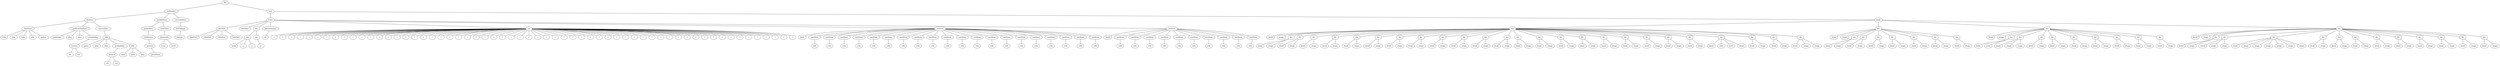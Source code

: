 graph Tree {
	"t0" [label = "TEI"];
	"t1" [label = "teiHeader"];
	"t2" [label = "fileDesc"];
	"t3" [label = "titleStmt"];
	"t4" [label = "title"];
	"t5" [label = "title"];
	"t6" [label = "title"];
	"t7" [label = "title"];
	"t8" [label = "author"];
	"t9" [label = "publicationStmt"];
	"t10" [label = "publisher"];
	"t11" [label = "idno"];
	"t12" [label = "idno"];
	"t13" [label = "availability"];
	"t14" [label = "licence"];
	"t15" [label = "ab"];
	"t16" [label = "ref"];
	"t17" [label = "sourceDesc"];
	"t18" [label = "bibl"];
	"t19" [label = "name"];
	"t20" [label = "idno"];
	"t21" [label = "idno"];
	"t22" [label = "availability"];
	"t23" [label = "licence"];
	"t24" [label = "ab"];
	"t25" [label = "ref"];
	"t26" [label = "bibl"];
	"t27" [label = "date"];
	"t28" [label = "date"];
	"t29" [label = "idno"];
	"t30" [label = "profileDesc"];
	"t31" [label = "particDesc"];
	"t32" [label = "listPerson"];
	"t33" [label = "person"];
	"t34" [label = "persName"];
	"t35" [label = "textClass"];
	"t36" [label = "keywords"];
	"t37" [label = "term"];
	"t38" [label = "term"];
	"t39" [label = "revisionDesc"];
	"t40" [label = "listChange"];
	"t41" [label = "change"];
	"t42" [label = "text"];
	"t43" [label = "front"];
	"t44" [label = "docTitle"];
	"t45" [label = "titlePart"];
	"t46" [label = "titlePart"];
	"t47" [label = "titlePart"];
	"t48" [label = "titlePart"];
	"t49" [label = "docDate"];
	"t50" [label = "div"];
	"t51" [label = "div"];
	"t52" [label = "head"];
	"t53" [label = "p"];
	"t54" [label = "p"];
	"t55" [label = "div"];
	"t56" [label = "p"];
	"t57" [label = "performance"];
	"t58" [label = "ab"];
	"t59" [label = "div"];
	"t60" [label = "l"];
	"t61" [label = "l"];
	"t62" [label = "l"];
	"t63" [label = "l"];
	"t64" [label = "l"];
	"t65" [label = "l"];
	"t66" [label = "l"];
	"t67" [label = "l"];
	"t68" [label = "l"];
	"t69" [label = "l"];
	"t70" [label = "l"];
	"t71" [label = "l"];
	"t72" [label = "l"];
	"t73" [label = "l"];
	"t74" [label = "l"];
	"t75" [label = "l"];
	"t76" [label = "l"];
	"t77" [label = "l"];
	"t78" [label = "l"];
	"t79" [label = "l"];
	"t80" [label = "l"];
	"t81" [label = "l"];
	"t82" [label = "l"];
	"t83" [label = "l"];
	"t84" [label = "l"];
	"t85" [label = "l"];
	"t86" [label = "l"];
	"t87" [label = "l"];
	"t88" [label = "l"];
	"t89" [label = "l"];
	"t90" [label = "l"];
	"t91" [label = "l"];
	"t92" [label = "l"];
	"t93" [label = "l"];
	"t94" [label = "l"];
	"t95" [label = "l"];
	"t96" [label = "l"];
	"t97" [label = "l"];
	"t98" [label = "l"];
	"t99" [label = "l"];
	"t100" [label = "l"];
	"t101" [label = "l"];
	"t102" [label = "l"];
	"t103" [label = "l"];
	"t104" [label = "l"];
	"t105" [label = "l"];
	"t106" [label = "l"];
	"t107" [label = "l"];
	"t108" [label = "l"];
	"t109" [label = "l"];
	"t110" [label = "l"];
	"t111" [label = "l"];
	"t112" [label = "l"];
	"t113" [label = "l"];
	"t114" [label = "l"];
	"t115" [label = "l"];
	"t116" [label = "l"];
	"t117" [label = "l"];
	"t118" [label = "l"];
	"t119" [label = "l"];
	"t120" [label = "castList"];
	"t121" [label = "head"];
	"t122" [label = "castItem"];
	"t123" [label = "role"];
	"t124" [label = "castItem"];
	"t125" [label = "role"];
	"t126" [label = "castItem"];
	"t127" [label = "role"];
	"t128" [label = "castItem"];
	"t129" [label = "role"];
	"t130" [label = "castItem"];
	"t131" [label = "role"];
	"t132" [label = "castItem"];
	"t133" [label = "role"];
	"t134" [label = "castItem"];
	"t135" [label = "role"];
	"t136" [label = "castItem"];
	"t137" [label = "role"];
	"t138" [label = "castItem"];
	"t139" [label = "role"];
	"t140" [label = "castItem"];
	"t141" [label = "role"];
	"t142" [label = "castItem"];
	"t143" [label = "role"];
	"t144" [label = "castItem"];
	"t145" [label = "role"];
	"t146" [label = "castItem"];
	"t147" [label = "role"];
	"t148" [label = "castItem"];
	"t149" [label = "role"];
	"t150" [label = "castItem"];
	"t151" [label = "role"];
	"t152" [label = "castItem"];
	"t153" [label = "role"];
	"t154" [label = "castItem"];
	"t155" [label = "role"];
	"t156" [label = "castItem"];
	"t157" [label = "role"];
	"t158" [label = "castItem"];
	"t159" [label = "role"];
	"t160" [label = "castItem"];
	"t161" [label = "role"];
	"t162" [label = "castList"];
	"t163" [label = "head"];
	"t164" [label = "castItem"];
	"t165" [label = "role"];
	"t166" [label = "castItem"];
	"t167" [label = "role"];
	"t168" [label = "castItem"];
	"t169" [label = "role"];
	"t170" [label = "castItem"];
	"t171" [label = "role"];
	"t172" [label = "castItem"];
	"t173" [label = "role"];
	"t174" [label = "castItem"];
	"t175" [label = "role"];
	"t176" [label = "castItem"];
	"t177" [label = "role"];
	"t178" [label = "castItem"];
	"t179" [label = "role"];
	"t180" [label = "castItem"];
	"t181" [label = "role"];
	"t182" [label = "castItem"];
	"t183" [label = "role"];
	"t184" [label = "body"];
	"t185" [label = "div"];
	"t186" [label = "head"];
	"t187" [label = "stage"];
	"t188" [label = "div"];
	"t189" [label = "head"];
	"t190" [label = "stage"];
	"t191" [label = "div"];
	"t192" [label = "head"];
	"t193" [label = "stage"];
	"t194" [label = "div"];
	"t195" [label = "head"];
	"t196" [label = "stage"];
	"t197" [label = "div"];
	"t198" [label = "head"];
	"t199" [label = "stage"];
	"t200" [label = "div"];
	"t201" [label = "head"];
	"t202" [label = "stage"];
	"t203" [label = "div"];
	"t204" [label = "head"];
	"t205" [label = "stage"];
	"t206" [label = "div"];
	"t207" [label = "head"];
	"t208" [label = "stage"];
	"t209" [label = "div"];
	"t210" [label = "head"];
	"t211" [label = "stage"];
	"t212" [label = "div"];
	"t213" [label = "head"];
	"t214" [label = "stage"];
	"t215" [label = "div"];
	"t216" [label = "head"];
	"t217" [label = "stage"];
	"t218" [label = "div"];
	"t219" [label = "head"];
	"t220" [label = "stage"];
	"t221" [label = "div"];
	"t222" [label = "head"];
	"t223" [label = "stage"];
	"t224" [label = "div"];
	"t225" [label = "head"];
	"t226" [label = "stage"];
	"t227" [label = "div"];
	"t228" [label = "head"];
	"t229" [label = "stage"];
	"t230" [label = "div"];
	"t231" [label = "head"];
	"t232" [label = "stage"];
	"t233" [label = "div"];
	"t234" [label = "head"];
	"t235" [label = "stage"];
	"t236" [label = "div"];
	"t237" [label = "head"];
	"t238" [label = "stage"];
	"t239" [label = "div"];
	"t240" [label = "head"];
	"t241" [label = "stage"];
	"t242" [label = "div"];
	"t243" [label = "head"];
	"t244" [label = "stage"];
	"t245" [label = "div"];
	"t246" [label = "head"];
	"t247" [label = "stage"];
	"t248" [label = "div"];
	"t249" [label = "head"];
	"t250" [label = "stage"];
	"t251" [label = "div"];
	"t252" [label = "head"];
	"t253" [label = "note"];
	"t254" [label = "note"];
	"t255" [label = "stage"];
	"t256" [label = "div"];
	"t257" [label = "head"];
	"t258" [label = "stage"];
	"t259" [label = "div"];
	"t260" [label = "head"];
	"t261" [label = "stage"];
	"t262" [label = "div"];
	"t263" [label = "head"];
	"t264" [label = "stage"];
	"t265" [label = "stage"];
	"t266" [label = "div"];
	"t267" [label = "head"];
	"t268" [label = "stage"];
	"t269" [label = "div"];
	"t270" [label = "head"];
	"t271" [label = "stage"];
	"t272" [label = "div"];
	"t273" [label = "head"];
	"t274" [label = "stage"];
	"t275" [label = "div"];
	"t276" [label = "head"];
	"t277" [label = "stage"];
	"t278" [label = "div"];
	"t279" [label = "head"];
	"t280" [label = "stage"];
	"t281" [label = "div"];
	"t282" [label = "head"];
	"t283" [label = "stage"];
	"t284" [label = "div"];
	"t285" [label = "head"];
	"t286" [label = "stage"];
	"t287" [label = "div"];
	"t288" [label = "head"];
	"t289" [label = "stage"];
	"t290" [label = "div"];
	"t291" [label = "head"];
	"t292" [label = "stage"];
	"t293" [label = "div"];
	"t294" [label = "head"];
	"t295" [label = "note"];
	"t296" [label = "div"];
	"t297" [label = "head"];
	"t298" [label = "stage"];
	"t299" [label = "stage"];
	"t300" [label = "div"];
	"t301" [label = "head"];
	"t302" [label = "stage"];
	"t303" [label = "div"];
	"t304" [label = "head"];
	"t305" [label = "stage"];
	"t306" [label = "div"];
	"t307" [label = "head"];
	"t308" [label = "stage"];
	"t309" [label = "div"];
	"t310" [label = "head"];
	"t311" [label = "stage"];
	"t312" [label = "div"];
	"t313" [label = "head"];
	"t314" [label = "stage"];
	"t315" [label = "div"];
	"t316" [label = "head"];
	"t317" [label = "stage"];
	"t318" [label = "div"];
	"t319" [label = "head"];
	"t320" [label = "stage"];
	"t321" [label = "div"];
	"t322" [label = "head"];
	"t323" [label = "stage"];
	"t324" [label = "div"];
	"t325" [label = "head"];
	"t326" [label = "stage"];
	"t327" [label = "div"];
	"t328" [label = "head"];
	"t329" [label = "stage"];
	"t330" [label = "stage"];
	"t331" [label = "div"];
	"t332" [label = "head"];
	"t333" [label = "stage"];
	"t334" [label = "stage"];
	"t335" [label = "stage"];
	"t336" [label = "stage"];
	"t337" [label = "stage"];
	"t338" [label = "stage"];
	"t339" [label = "div"];
	"t340" [label = "head"];
	"t341" [label = "stage"];
	"t342" [label = "div"];
	"t343" [label = "head"];
	"t344" [label = "stage"];
	"t345" [label = "div"];
	"t346" [label = "head"];
	"t347" [label = "stage"];
	"t348" [label = "div"];
	"t349" [label = "head"];
	"t350" [label = "stage"];
	"t351" [label = "div"];
	"t352" [label = "head"];
	"t353" [label = "stage"];
	"t354" [label = "div"];
	"t355" [label = "head"];
	"t356" [label = "stage"];
	"t357" [label = "div"];
	"t358" [label = "head"];
	"t359" [label = "stage"];
	"t360" [label = "div"];
	"t361" [label = "head"];
	"t362" [label = "stage"];
	"t363" [label = "div"];
	"t364" [label = "head"];
	"t365" [label = "stage"];
	"t0" -- "t1";
	"t1" -- "t2";
	"t2" -- "t3";
	"t3" -- "t4";
	"t3" -- "t5";
	"t3" -- "t6";
	"t3" -- "t7";
	"t3" -- "t8";
	"t2" -- "t9";
	"t9" -- "t10";
	"t9" -- "t11";
	"t9" -- "t12";
	"t9" -- "t13";
	"t13" -- "t14";
	"t14" -- "t15";
	"t14" -- "t16";
	"t2" -- "t17";
	"t17" -- "t18";
	"t18" -- "t19";
	"t18" -- "t20";
	"t18" -- "t21";
	"t18" -- "t22";
	"t22" -- "t23";
	"t23" -- "t24";
	"t23" -- "t25";
	"t18" -- "t26";
	"t26" -- "t27";
	"t26" -- "t28";
	"t26" -- "t29";
	"t1" -- "t30";
	"t30" -- "t31";
	"t31" -- "t32";
	"t32" -- "t33";
	"t33" -- "t34";
	"t30" -- "t35";
	"t35" -- "t36";
	"t36" -- "t37";
	"t36" -- "t38";
	"t1" -- "t39";
	"t39" -- "t40";
	"t40" -- "t41";
	"t0" -- "t42";
	"t42" -- "t43";
	"t43" -- "t44";
	"t44" -- "t45";
	"t44" -- "t46";
	"t44" -- "t47";
	"t44" -- "t48";
	"t43" -- "t49";
	"t43" -- "t50";
	"t50" -- "t51";
	"t51" -- "t52";
	"t51" -- "t53";
	"t51" -- "t54";
	"t50" -- "t55";
	"t55" -- "t56";
	"t43" -- "t57";
	"t57" -- "t58";
	"t43" -- "t59";
	"t59" -- "t60";
	"t59" -- "t61";
	"t59" -- "t62";
	"t59" -- "t63";
	"t59" -- "t64";
	"t59" -- "t65";
	"t59" -- "t66";
	"t59" -- "t67";
	"t59" -- "t68";
	"t59" -- "t69";
	"t59" -- "t70";
	"t59" -- "t71";
	"t59" -- "t72";
	"t59" -- "t73";
	"t59" -- "t74";
	"t59" -- "t75";
	"t59" -- "t76";
	"t59" -- "t77";
	"t59" -- "t78";
	"t59" -- "t79";
	"t59" -- "t80";
	"t59" -- "t81";
	"t59" -- "t82";
	"t59" -- "t83";
	"t59" -- "t84";
	"t59" -- "t85";
	"t59" -- "t86";
	"t59" -- "t87";
	"t59" -- "t88";
	"t59" -- "t89";
	"t59" -- "t90";
	"t59" -- "t91";
	"t59" -- "t92";
	"t59" -- "t93";
	"t59" -- "t94";
	"t59" -- "t95";
	"t59" -- "t96";
	"t59" -- "t97";
	"t59" -- "t98";
	"t59" -- "t99";
	"t59" -- "t100";
	"t59" -- "t101";
	"t59" -- "t102";
	"t59" -- "t103";
	"t59" -- "t104";
	"t59" -- "t105";
	"t59" -- "t106";
	"t59" -- "t107";
	"t59" -- "t108";
	"t59" -- "t109";
	"t59" -- "t110";
	"t59" -- "t111";
	"t59" -- "t112";
	"t59" -- "t113";
	"t59" -- "t114";
	"t59" -- "t115";
	"t59" -- "t116";
	"t59" -- "t117";
	"t59" -- "t118";
	"t59" -- "t119";
	"t43" -- "t120";
	"t120" -- "t121";
	"t120" -- "t122";
	"t122" -- "t123";
	"t120" -- "t124";
	"t124" -- "t125";
	"t120" -- "t126";
	"t126" -- "t127";
	"t120" -- "t128";
	"t128" -- "t129";
	"t120" -- "t130";
	"t130" -- "t131";
	"t120" -- "t132";
	"t132" -- "t133";
	"t120" -- "t134";
	"t134" -- "t135";
	"t120" -- "t136";
	"t136" -- "t137";
	"t120" -- "t138";
	"t138" -- "t139";
	"t120" -- "t140";
	"t140" -- "t141";
	"t120" -- "t142";
	"t142" -- "t143";
	"t120" -- "t144";
	"t144" -- "t145";
	"t120" -- "t146";
	"t146" -- "t147";
	"t120" -- "t148";
	"t148" -- "t149";
	"t120" -- "t150";
	"t150" -- "t151";
	"t120" -- "t152";
	"t152" -- "t153";
	"t120" -- "t154";
	"t154" -- "t155";
	"t120" -- "t156";
	"t156" -- "t157";
	"t120" -- "t158";
	"t158" -- "t159";
	"t120" -- "t160";
	"t160" -- "t161";
	"t43" -- "t162";
	"t162" -- "t163";
	"t162" -- "t164";
	"t164" -- "t165";
	"t162" -- "t166";
	"t166" -- "t167";
	"t162" -- "t168";
	"t168" -- "t169";
	"t162" -- "t170";
	"t170" -- "t171";
	"t162" -- "t172";
	"t172" -- "t173";
	"t162" -- "t174";
	"t174" -- "t175";
	"t162" -- "t176";
	"t176" -- "t177";
	"t162" -- "t178";
	"t178" -- "t179";
	"t162" -- "t180";
	"t180" -- "t181";
	"t162" -- "t182";
	"t182" -- "t183";
	"t42" -- "t184";
	"t184" -- "t185";
	"t185" -- "t186";
	"t185" -- "t187";
	"t185" -- "t188";
	"t188" -- "t189";
	"t188" -- "t190";
	"t185" -- "t191";
	"t191" -- "t192";
	"t191" -- "t193";
	"t185" -- "t194";
	"t194" -- "t195";
	"t194" -- "t196";
	"t185" -- "t197";
	"t197" -- "t198";
	"t197" -- "t199";
	"t185" -- "t200";
	"t200" -- "t201";
	"t200" -- "t202";
	"t185" -- "t203";
	"t203" -- "t204";
	"t203" -- "t205";
	"t185" -- "t206";
	"t206" -- "t207";
	"t206" -- "t208";
	"t185" -- "t209";
	"t209" -- "t210";
	"t209" -- "t211";
	"t185" -- "t212";
	"t212" -- "t213";
	"t212" -- "t214";
	"t185" -- "t215";
	"t215" -- "t216";
	"t215" -- "t217";
	"t185" -- "t218";
	"t218" -- "t219";
	"t218" -- "t220";
	"t185" -- "t221";
	"t221" -- "t222";
	"t221" -- "t223";
	"t185" -- "t224";
	"t224" -- "t225";
	"t224" -- "t226";
	"t185" -- "t227";
	"t227" -- "t228";
	"t227" -- "t229";
	"t185" -- "t230";
	"t230" -- "t231";
	"t230" -- "t232";
	"t185" -- "t233";
	"t233" -- "t234";
	"t233" -- "t235";
	"t185" -- "t236";
	"t236" -- "t237";
	"t236" -- "t238";
	"t185" -- "t239";
	"t239" -- "t240";
	"t239" -- "t241";
	"t185" -- "t242";
	"t242" -- "t243";
	"t242" -- "t244";
	"t185" -- "t245";
	"t245" -- "t246";
	"t245" -- "t247";
	"t185" -- "t248";
	"t248" -- "t249";
	"t248" -- "t250";
	"t185" -- "t251";
	"t251" -- "t252";
	"t251" -- "t253";
	"t251" -- "t254";
	"t251" -- "t255";
	"t185" -- "t256";
	"t256" -- "t257";
	"t256" -- "t258";
	"t185" -- "t259";
	"t259" -- "t260";
	"t259" -- "t261";
	"t185" -- "t262";
	"t262" -- "t263";
	"t262" -- "t264";
	"t262" -- "t265";
	"t184" -- "t266";
	"t266" -- "t267";
	"t266" -- "t268";
	"t266" -- "t269";
	"t269" -- "t270";
	"t269" -- "t271";
	"t266" -- "t272";
	"t272" -- "t273";
	"t272" -- "t274";
	"t266" -- "t275";
	"t275" -- "t276";
	"t275" -- "t277";
	"t266" -- "t278";
	"t278" -- "t279";
	"t278" -- "t280";
	"t266" -- "t281";
	"t281" -- "t282";
	"t281" -- "t283";
	"t266" -- "t284";
	"t284" -- "t285";
	"t284" -- "t286";
	"t266" -- "t287";
	"t287" -- "t288";
	"t287" -- "t289";
	"t184" -- "t290";
	"t290" -- "t291";
	"t290" -- "t292";
	"t290" -- "t293";
	"t293" -- "t294";
	"t293" -- "t295";
	"t290" -- "t296";
	"t296" -- "t297";
	"t296" -- "t298";
	"t296" -- "t299";
	"t290" -- "t300";
	"t300" -- "t301";
	"t300" -- "t302";
	"t290" -- "t303";
	"t303" -- "t304";
	"t303" -- "t305";
	"t290" -- "t306";
	"t306" -- "t307";
	"t306" -- "t308";
	"t290" -- "t309";
	"t309" -- "t310";
	"t309" -- "t311";
	"t290" -- "t312";
	"t312" -- "t313";
	"t312" -- "t314";
	"t290" -- "t315";
	"t315" -- "t316";
	"t315" -- "t317";
	"t290" -- "t318";
	"t318" -- "t319";
	"t318" -- "t320";
	"t184" -- "t321";
	"t321" -- "t322";
	"t321" -- "t323";
	"t321" -- "t324";
	"t324" -- "t325";
	"t324" -- "t326";
	"t321" -- "t327";
	"t327" -- "t328";
	"t327" -- "t329";
	"t327" -- "t330";
	"t321" -- "t331";
	"t331" -- "t332";
	"t331" -- "t333";
	"t331" -- "t334";
	"t331" -- "t335";
	"t331" -- "t336";
	"t331" -- "t337";
	"t331" -- "t338";
	"t321" -- "t339";
	"t339" -- "t340";
	"t339" -- "t341";
	"t321" -- "t342";
	"t342" -- "t343";
	"t342" -- "t344";
	"t321" -- "t345";
	"t345" -- "t346";
	"t345" -- "t347";
	"t321" -- "t348";
	"t348" -- "t349";
	"t348" -- "t350";
	"t321" -- "t351";
	"t351" -- "t352";
	"t351" -- "t353";
	"t321" -- "t354";
	"t354" -- "t355";
	"t354" -- "t356";
	"t321" -- "t357";
	"t357" -- "t358";
	"t357" -- "t359";
	"t321" -- "t360";
	"t360" -- "t361";
	"t360" -- "t362";
	"t321" -- "t363";
	"t363" -- "t364";
	"t363" -- "t365";
}
